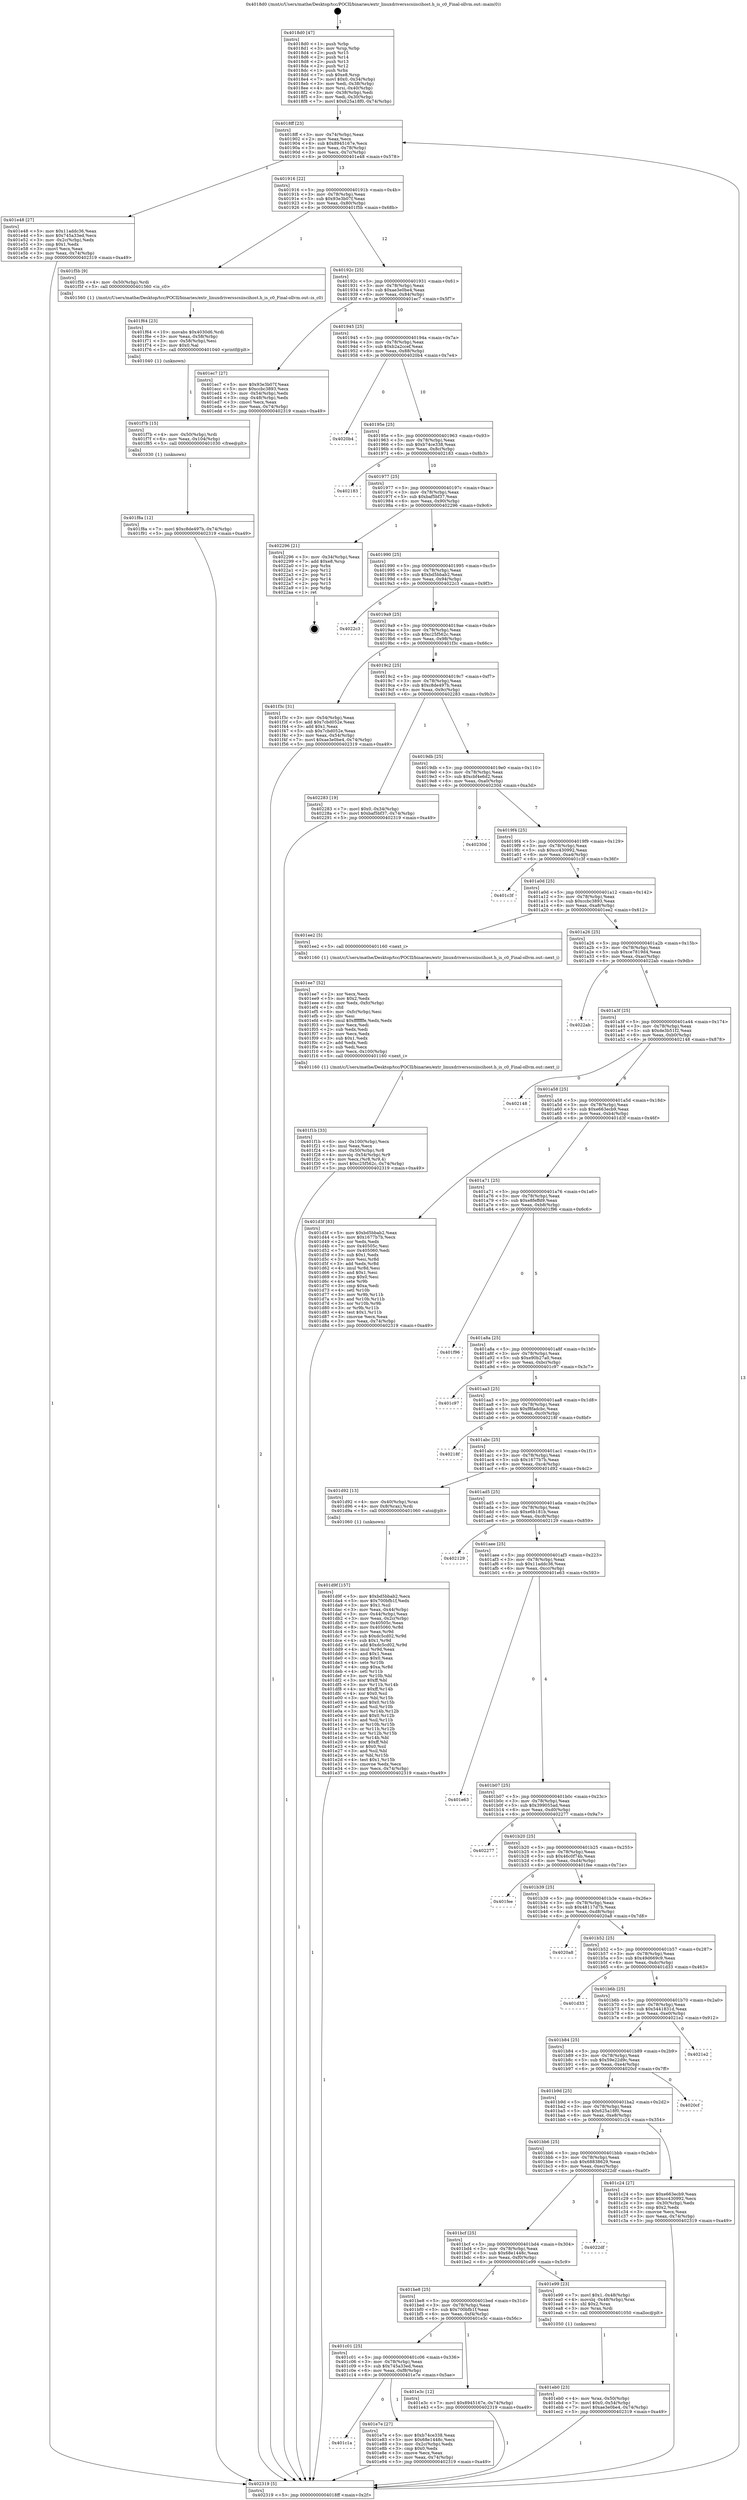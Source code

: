 digraph "0x4018d0" {
  label = "0x4018d0 (/mnt/c/Users/mathe/Desktop/tcc/POCII/binaries/extr_linuxdriversscsiiscihost.h_is_c0_Final-ollvm.out::main(0))"
  labelloc = "t"
  node[shape=record]

  Entry [label="",width=0.3,height=0.3,shape=circle,fillcolor=black,style=filled]
  "0x4018ff" [label="{
     0x4018ff [23]\l
     | [instrs]\l
     &nbsp;&nbsp;0x4018ff \<+3\>: mov -0x74(%rbp),%eax\l
     &nbsp;&nbsp;0x401902 \<+2\>: mov %eax,%ecx\l
     &nbsp;&nbsp;0x401904 \<+6\>: sub $0x8945167e,%ecx\l
     &nbsp;&nbsp;0x40190a \<+3\>: mov %eax,-0x78(%rbp)\l
     &nbsp;&nbsp;0x40190d \<+3\>: mov %ecx,-0x7c(%rbp)\l
     &nbsp;&nbsp;0x401910 \<+6\>: je 0000000000401e48 \<main+0x578\>\l
  }"]
  "0x401e48" [label="{
     0x401e48 [27]\l
     | [instrs]\l
     &nbsp;&nbsp;0x401e48 \<+5\>: mov $0x11addc36,%eax\l
     &nbsp;&nbsp;0x401e4d \<+5\>: mov $0x745a33ed,%ecx\l
     &nbsp;&nbsp;0x401e52 \<+3\>: mov -0x2c(%rbp),%edx\l
     &nbsp;&nbsp;0x401e55 \<+3\>: cmp $0x1,%edx\l
     &nbsp;&nbsp;0x401e58 \<+3\>: cmovl %ecx,%eax\l
     &nbsp;&nbsp;0x401e5b \<+3\>: mov %eax,-0x74(%rbp)\l
     &nbsp;&nbsp;0x401e5e \<+5\>: jmp 0000000000402319 \<main+0xa49\>\l
  }"]
  "0x401916" [label="{
     0x401916 [22]\l
     | [instrs]\l
     &nbsp;&nbsp;0x401916 \<+5\>: jmp 000000000040191b \<main+0x4b\>\l
     &nbsp;&nbsp;0x40191b \<+3\>: mov -0x78(%rbp),%eax\l
     &nbsp;&nbsp;0x40191e \<+5\>: sub $0x93e3b07f,%eax\l
     &nbsp;&nbsp;0x401923 \<+3\>: mov %eax,-0x80(%rbp)\l
     &nbsp;&nbsp;0x401926 \<+6\>: je 0000000000401f5b \<main+0x68b\>\l
  }"]
  Exit [label="",width=0.3,height=0.3,shape=circle,fillcolor=black,style=filled,peripheries=2]
  "0x401f5b" [label="{
     0x401f5b [9]\l
     | [instrs]\l
     &nbsp;&nbsp;0x401f5b \<+4\>: mov -0x50(%rbp),%rdi\l
     &nbsp;&nbsp;0x401f5f \<+5\>: call 0000000000401560 \<is_c0\>\l
     | [calls]\l
     &nbsp;&nbsp;0x401560 \{1\} (/mnt/c/Users/mathe/Desktop/tcc/POCII/binaries/extr_linuxdriversscsiiscihost.h_is_c0_Final-ollvm.out::is_c0)\l
  }"]
  "0x40192c" [label="{
     0x40192c [25]\l
     | [instrs]\l
     &nbsp;&nbsp;0x40192c \<+5\>: jmp 0000000000401931 \<main+0x61\>\l
     &nbsp;&nbsp;0x401931 \<+3\>: mov -0x78(%rbp),%eax\l
     &nbsp;&nbsp;0x401934 \<+5\>: sub $0xae3e0be4,%eax\l
     &nbsp;&nbsp;0x401939 \<+6\>: mov %eax,-0x84(%rbp)\l
     &nbsp;&nbsp;0x40193f \<+6\>: je 0000000000401ec7 \<main+0x5f7\>\l
  }"]
  "0x401f8a" [label="{
     0x401f8a [12]\l
     | [instrs]\l
     &nbsp;&nbsp;0x401f8a \<+7\>: movl $0xc8de497b,-0x74(%rbp)\l
     &nbsp;&nbsp;0x401f91 \<+5\>: jmp 0000000000402319 \<main+0xa49\>\l
  }"]
  "0x401ec7" [label="{
     0x401ec7 [27]\l
     | [instrs]\l
     &nbsp;&nbsp;0x401ec7 \<+5\>: mov $0x93e3b07f,%eax\l
     &nbsp;&nbsp;0x401ecc \<+5\>: mov $0xccbc3893,%ecx\l
     &nbsp;&nbsp;0x401ed1 \<+3\>: mov -0x54(%rbp),%edx\l
     &nbsp;&nbsp;0x401ed4 \<+3\>: cmp -0x48(%rbp),%edx\l
     &nbsp;&nbsp;0x401ed7 \<+3\>: cmovl %ecx,%eax\l
     &nbsp;&nbsp;0x401eda \<+3\>: mov %eax,-0x74(%rbp)\l
     &nbsp;&nbsp;0x401edd \<+5\>: jmp 0000000000402319 \<main+0xa49\>\l
  }"]
  "0x401945" [label="{
     0x401945 [25]\l
     | [instrs]\l
     &nbsp;&nbsp;0x401945 \<+5\>: jmp 000000000040194a \<main+0x7a\>\l
     &nbsp;&nbsp;0x40194a \<+3\>: mov -0x78(%rbp),%eax\l
     &nbsp;&nbsp;0x40194d \<+5\>: sub $0xb2a2ccef,%eax\l
     &nbsp;&nbsp;0x401952 \<+6\>: mov %eax,-0x88(%rbp)\l
     &nbsp;&nbsp;0x401958 \<+6\>: je 00000000004020b4 \<main+0x7e4\>\l
  }"]
  "0x401f7b" [label="{
     0x401f7b [15]\l
     | [instrs]\l
     &nbsp;&nbsp;0x401f7b \<+4\>: mov -0x50(%rbp),%rdi\l
     &nbsp;&nbsp;0x401f7f \<+6\>: mov %eax,-0x104(%rbp)\l
     &nbsp;&nbsp;0x401f85 \<+5\>: call 0000000000401030 \<free@plt\>\l
     | [calls]\l
     &nbsp;&nbsp;0x401030 \{1\} (unknown)\l
  }"]
  "0x4020b4" [label="{
     0x4020b4\l
  }", style=dashed]
  "0x40195e" [label="{
     0x40195e [25]\l
     | [instrs]\l
     &nbsp;&nbsp;0x40195e \<+5\>: jmp 0000000000401963 \<main+0x93\>\l
     &nbsp;&nbsp;0x401963 \<+3\>: mov -0x78(%rbp),%eax\l
     &nbsp;&nbsp;0x401966 \<+5\>: sub $0xb74ce338,%eax\l
     &nbsp;&nbsp;0x40196b \<+6\>: mov %eax,-0x8c(%rbp)\l
     &nbsp;&nbsp;0x401971 \<+6\>: je 0000000000402183 \<main+0x8b3\>\l
  }"]
  "0x401f64" [label="{
     0x401f64 [23]\l
     | [instrs]\l
     &nbsp;&nbsp;0x401f64 \<+10\>: movabs $0x4030d6,%rdi\l
     &nbsp;&nbsp;0x401f6e \<+3\>: mov %eax,-0x58(%rbp)\l
     &nbsp;&nbsp;0x401f71 \<+3\>: mov -0x58(%rbp),%esi\l
     &nbsp;&nbsp;0x401f74 \<+2\>: mov $0x0,%al\l
     &nbsp;&nbsp;0x401f76 \<+5\>: call 0000000000401040 \<printf@plt\>\l
     | [calls]\l
     &nbsp;&nbsp;0x401040 \{1\} (unknown)\l
  }"]
  "0x402183" [label="{
     0x402183\l
  }", style=dashed]
  "0x401977" [label="{
     0x401977 [25]\l
     | [instrs]\l
     &nbsp;&nbsp;0x401977 \<+5\>: jmp 000000000040197c \<main+0xac\>\l
     &nbsp;&nbsp;0x40197c \<+3\>: mov -0x78(%rbp),%eax\l
     &nbsp;&nbsp;0x40197f \<+5\>: sub $0xbaf5bf37,%eax\l
     &nbsp;&nbsp;0x401984 \<+6\>: mov %eax,-0x90(%rbp)\l
     &nbsp;&nbsp;0x40198a \<+6\>: je 0000000000402296 \<main+0x9c6\>\l
  }"]
  "0x401f1b" [label="{
     0x401f1b [33]\l
     | [instrs]\l
     &nbsp;&nbsp;0x401f1b \<+6\>: mov -0x100(%rbp),%ecx\l
     &nbsp;&nbsp;0x401f21 \<+3\>: imul %eax,%ecx\l
     &nbsp;&nbsp;0x401f24 \<+4\>: mov -0x50(%rbp),%r8\l
     &nbsp;&nbsp;0x401f28 \<+4\>: movslq -0x54(%rbp),%r9\l
     &nbsp;&nbsp;0x401f2c \<+4\>: mov %ecx,(%r8,%r9,4)\l
     &nbsp;&nbsp;0x401f30 \<+7\>: movl $0xc25f562c,-0x74(%rbp)\l
     &nbsp;&nbsp;0x401f37 \<+5\>: jmp 0000000000402319 \<main+0xa49\>\l
  }"]
  "0x402296" [label="{
     0x402296 [21]\l
     | [instrs]\l
     &nbsp;&nbsp;0x402296 \<+3\>: mov -0x34(%rbp),%eax\l
     &nbsp;&nbsp;0x402299 \<+7\>: add $0xe8,%rsp\l
     &nbsp;&nbsp;0x4022a0 \<+1\>: pop %rbx\l
     &nbsp;&nbsp;0x4022a1 \<+2\>: pop %r12\l
     &nbsp;&nbsp;0x4022a3 \<+2\>: pop %r13\l
     &nbsp;&nbsp;0x4022a5 \<+2\>: pop %r14\l
     &nbsp;&nbsp;0x4022a7 \<+2\>: pop %r15\l
     &nbsp;&nbsp;0x4022a9 \<+1\>: pop %rbp\l
     &nbsp;&nbsp;0x4022aa \<+1\>: ret\l
  }"]
  "0x401990" [label="{
     0x401990 [25]\l
     | [instrs]\l
     &nbsp;&nbsp;0x401990 \<+5\>: jmp 0000000000401995 \<main+0xc5\>\l
     &nbsp;&nbsp;0x401995 \<+3\>: mov -0x78(%rbp),%eax\l
     &nbsp;&nbsp;0x401998 \<+5\>: sub $0xbd5bbab2,%eax\l
     &nbsp;&nbsp;0x40199d \<+6\>: mov %eax,-0x94(%rbp)\l
     &nbsp;&nbsp;0x4019a3 \<+6\>: je 00000000004022c3 \<main+0x9f3\>\l
  }"]
  "0x401ee7" [label="{
     0x401ee7 [52]\l
     | [instrs]\l
     &nbsp;&nbsp;0x401ee7 \<+2\>: xor %ecx,%ecx\l
     &nbsp;&nbsp;0x401ee9 \<+5\>: mov $0x2,%edx\l
     &nbsp;&nbsp;0x401eee \<+6\>: mov %edx,-0xfc(%rbp)\l
     &nbsp;&nbsp;0x401ef4 \<+1\>: cltd\l
     &nbsp;&nbsp;0x401ef5 \<+6\>: mov -0xfc(%rbp),%esi\l
     &nbsp;&nbsp;0x401efb \<+2\>: idiv %esi\l
     &nbsp;&nbsp;0x401efd \<+6\>: imul $0xfffffffe,%edx,%edx\l
     &nbsp;&nbsp;0x401f03 \<+2\>: mov %ecx,%edi\l
     &nbsp;&nbsp;0x401f05 \<+2\>: sub %edx,%edi\l
     &nbsp;&nbsp;0x401f07 \<+2\>: mov %ecx,%edx\l
     &nbsp;&nbsp;0x401f09 \<+3\>: sub $0x1,%edx\l
     &nbsp;&nbsp;0x401f0c \<+2\>: add %edx,%edi\l
     &nbsp;&nbsp;0x401f0e \<+2\>: sub %edi,%ecx\l
     &nbsp;&nbsp;0x401f10 \<+6\>: mov %ecx,-0x100(%rbp)\l
     &nbsp;&nbsp;0x401f16 \<+5\>: call 0000000000401160 \<next_i\>\l
     | [calls]\l
     &nbsp;&nbsp;0x401160 \{1\} (/mnt/c/Users/mathe/Desktop/tcc/POCII/binaries/extr_linuxdriversscsiiscihost.h_is_c0_Final-ollvm.out::next_i)\l
  }"]
  "0x4022c3" [label="{
     0x4022c3\l
  }", style=dashed]
  "0x4019a9" [label="{
     0x4019a9 [25]\l
     | [instrs]\l
     &nbsp;&nbsp;0x4019a9 \<+5\>: jmp 00000000004019ae \<main+0xde\>\l
     &nbsp;&nbsp;0x4019ae \<+3\>: mov -0x78(%rbp),%eax\l
     &nbsp;&nbsp;0x4019b1 \<+5\>: sub $0xc25f562c,%eax\l
     &nbsp;&nbsp;0x4019b6 \<+6\>: mov %eax,-0x98(%rbp)\l
     &nbsp;&nbsp;0x4019bc \<+6\>: je 0000000000401f3c \<main+0x66c\>\l
  }"]
  "0x401eb0" [label="{
     0x401eb0 [23]\l
     | [instrs]\l
     &nbsp;&nbsp;0x401eb0 \<+4\>: mov %rax,-0x50(%rbp)\l
     &nbsp;&nbsp;0x401eb4 \<+7\>: movl $0x0,-0x54(%rbp)\l
     &nbsp;&nbsp;0x401ebb \<+7\>: movl $0xae3e0be4,-0x74(%rbp)\l
     &nbsp;&nbsp;0x401ec2 \<+5\>: jmp 0000000000402319 \<main+0xa49\>\l
  }"]
  "0x401f3c" [label="{
     0x401f3c [31]\l
     | [instrs]\l
     &nbsp;&nbsp;0x401f3c \<+3\>: mov -0x54(%rbp),%eax\l
     &nbsp;&nbsp;0x401f3f \<+5\>: add $0x7cbd052e,%eax\l
     &nbsp;&nbsp;0x401f44 \<+3\>: add $0x1,%eax\l
     &nbsp;&nbsp;0x401f47 \<+5\>: sub $0x7cbd052e,%eax\l
     &nbsp;&nbsp;0x401f4c \<+3\>: mov %eax,-0x54(%rbp)\l
     &nbsp;&nbsp;0x401f4f \<+7\>: movl $0xae3e0be4,-0x74(%rbp)\l
     &nbsp;&nbsp;0x401f56 \<+5\>: jmp 0000000000402319 \<main+0xa49\>\l
  }"]
  "0x4019c2" [label="{
     0x4019c2 [25]\l
     | [instrs]\l
     &nbsp;&nbsp;0x4019c2 \<+5\>: jmp 00000000004019c7 \<main+0xf7\>\l
     &nbsp;&nbsp;0x4019c7 \<+3\>: mov -0x78(%rbp),%eax\l
     &nbsp;&nbsp;0x4019ca \<+5\>: sub $0xc8de497b,%eax\l
     &nbsp;&nbsp;0x4019cf \<+6\>: mov %eax,-0x9c(%rbp)\l
     &nbsp;&nbsp;0x4019d5 \<+6\>: je 0000000000402283 \<main+0x9b3\>\l
  }"]
  "0x401c1a" [label="{
     0x401c1a\l
  }", style=dashed]
  "0x402283" [label="{
     0x402283 [19]\l
     | [instrs]\l
     &nbsp;&nbsp;0x402283 \<+7\>: movl $0x0,-0x34(%rbp)\l
     &nbsp;&nbsp;0x40228a \<+7\>: movl $0xbaf5bf37,-0x74(%rbp)\l
     &nbsp;&nbsp;0x402291 \<+5\>: jmp 0000000000402319 \<main+0xa49\>\l
  }"]
  "0x4019db" [label="{
     0x4019db [25]\l
     | [instrs]\l
     &nbsp;&nbsp;0x4019db \<+5\>: jmp 00000000004019e0 \<main+0x110\>\l
     &nbsp;&nbsp;0x4019e0 \<+3\>: mov -0x78(%rbp),%eax\l
     &nbsp;&nbsp;0x4019e3 \<+5\>: sub $0xcbf4e6d2,%eax\l
     &nbsp;&nbsp;0x4019e8 \<+6\>: mov %eax,-0xa0(%rbp)\l
     &nbsp;&nbsp;0x4019ee \<+6\>: je 000000000040230d \<main+0xa3d\>\l
  }"]
  "0x401e7e" [label="{
     0x401e7e [27]\l
     | [instrs]\l
     &nbsp;&nbsp;0x401e7e \<+5\>: mov $0xb74ce338,%eax\l
     &nbsp;&nbsp;0x401e83 \<+5\>: mov $0x68e1448c,%ecx\l
     &nbsp;&nbsp;0x401e88 \<+3\>: mov -0x2c(%rbp),%edx\l
     &nbsp;&nbsp;0x401e8b \<+3\>: cmp $0x0,%edx\l
     &nbsp;&nbsp;0x401e8e \<+3\>: cmove %ecx,%eax\l
     &nbsp;&nbsp;0x401e91 \<+3\>: mov %eax,-0x74(%rbp)\l
     &nbsp;&nbsp;0x401e94 \<+5\>: jmp 0000000000402319 \<main+0xa49\>\l
  }"]
  "0x40230d" [label="{
     0x40230d\l
  }", style=dashed]
  "0x4019f4" [label="{
     0x4019f4 [25]\l
     | [instrs]\l
     &nbsp;&nbsp;0x4019f4 \<+5\>: jmp 00000000004019f9 \<main+0x129\>\l
     &nbsp;&nbsp;0x4019f9 \<+3\>: mov -0x78(%rbp),%eax\l
     &nbsp;&nbsp;0x4019fc \<+5\>: sub $0xcc430992,%eax\l
     &nbsp;&nbsp;0x401a01 \<+6\>: mov %eax,-0xa4(%rbp)\l
     &nbsp;&nbsp;0x401a07 \<+6\>: je 0000000000401c3f \<main+0x36f\>\l
  }"]
  "0x401c01" [label="{
     0x401c01 [25]\l
     | [instrs]\l
     &nbsp;&nbsp;0x401c01 \<+5\>: jmp 0000000000401c06 \<main+0x336\>\l
     &nbsp;&nbsp;0x401c06 \<+3\>: mov -0x78(%rbp),%eax\l
     &nbsp;&nbsp;0x401c09 \<+5\>: sub $0x745a33ed,%eax\l
     &nbsp;&nbsp;0x401c0e \<+6\>: mov %eax,-0xf8(%rbp)\l
     &nbsp;&nbsp;0x401c14 \<+6\>: je 0000000000401e7e \<main+0x5ae\>\l
  }"]
  "0x401c3f" [label="{
     0x401c3f\l
  }", style=dashed]
  "0x401a0d" [label="{
     0x401a0d [25]\l
     | [instrs]\l
     &nbsp;&nbsp;0x401a0d \<+5\>: jmp 0000000000401a12 \<main+0x142\>\l
     &nbsp;&nbsp;0x401a12 \<+3\>: mov -0x78(%rbp),%eax\l
     &nbsp;&nbsp;0x401a15 \<+5\>: sub $0xccbc3893,%eax\l
     &nbsp;&nbsp;0x401a1a \<+6\>: mov %eax,-0xa8(%rbp)\l
     &nbsp;&nbsp;0x401a20 \<+6\>: je 0000000000401ee2 \<main+0x612\>\l
  }"]
  "0x401e3c" [label="{
     0x401e3c [12]\l
     | [instrs]\l
     &nbsp;&nbsp;0x401e3c \<+7\>: movl $0x8945167e,-0x74(%rbp)\l
     &nbsp;&nbsp;0x401e43 \<+5\>: jmp 0000000000402319 \<main+0xa49\>\l
  }"]
  "0x401ee2" [label="{
     0x401ee2 [5]\l
     | [instrs]\l
     &nbsp;&nbsp;0x401ee2 \<+5\>: call 0000000000401160 \<next_i\>\l
     | [calls]\l
     &nbsp;&nbsp;0x401160 \{1\} (/mnt/c/Users/mathe/Desktop/tcc/POCII/binaries/extr_linuxdriversscsiiscihost.h_is_c0_Final-ollvm.out::next_i)\l
  }"]
  "0x401a26" [label="{
     0x401a26 [25]\l
     | [instrs]\l
     &nbsp;&nbsp;0x401a26 \<+5\>: jmp 0000000000401a2b \<main+0x15b\>\l
     &nbsp;&nbsp;0x401a2b \<+3\>: mov -0x78(%rbp),%eax\l
     &nbsp;&nbsp;0x401a2e \<+5\>: sub $0xce7819d4,%eax\l
     &nbsp;&nbsp;0x401a33 \<+6\>: mov %eax,-0xac(%rbp)\l
     &nbsp;&nbsp;0x401a39 \<+6\>: je 00000000004022ab \<main+0x9db\>\l
  }"]
  "0x401be8" [label="{
     0x401be8 [25]\l
     | [instrs]\l
     &nbsp;&nbsp;0x401be8 \<+5\>: jmp 0000000000401bed \<main+0x31d\>\l
     &nbsp;&nbsp;0x401bed \<+3\>: mov -0x78(%rbp),%eax\l
     &nbsp;&nbsp;0x401bf0 \<+5\>: sub $0x700bfb1f,%eax\l
     &nbsp;&nbsp;0x401bf5 \<+6\>: mov %eax,-0xf4(%rbp)\l
     &nbsp;&nbsp;0x401bfb \<+6\>: je 0000000000401e3c \<main+0x56c\>\l
  }"]
  "0x4022ab" [label="{
     0x4022ab\l
  }", style=dashed]
  "0x401a3f" [label="{
     0x401a3f [25]\l
     | [instrs]\l
     &nbsp;&nbsp;0x401a3f \<+5\>: jmp 0000000000401a44 \<main+0x174\>\l
     &nbsp;&nbsp;0x401a44 \<+3\>: mov -0x78(%rbp),%eax\l
     &nbsp;&nbsp;0x401a47 \<+5\>: sub $0xde3b51f2,%eax\l
     &nbsp;&nbsp;0x401a4c \<+6\>: mov %eax,-0xb0(%rbp)\l
     &nbsp;&nbsp;0x401a52 \<+6\>: je 0000000000402148 \<main+0x878\>\l
  }"]
  "0x401e99" [label="{
     0x401e99 [23]\l
     | [instrs]\l
     &nbsp;&nbsp;0x401e99 \<+7\>: movl $0x1,-0x48(%rbp)\l
     &nbsp;&nbsp;0x401ea0 \<+4\>: movslq -0x48(%rbp),%rax\l
     &nbsp;&nbsp;0x401ea4 \<+4\>: shl $0x2,%rax\l
     &nbsp;&nbsp;0x401ea8 \<+3\>: mov %rax,%rdi\l
     &nbsp;&nbsp;0x401eab \<+5\>: call 0000000000401050 \<malloc@plt\>\l
     | [calls]\l
     &nbsp;&nbsp;0x401050 \{1\} (unknown)\l
  }"]
  "0x402148" [label="{
     0x402148\l
  }", style=dashed]
  "0x401a58" [label="{
     0x401a58 [25]\l
     | [instrs]\l
     &nbsp;&nbsp;0x401a58 \<+5\>: jmp 0000000000401a5d \<main+0x18d\>\l
     &nbsp;&nbsp;0x401a5d \<+3\>: mov -0x78(%rbp),%eax\l
     &nbsp;&nbsp;0x401a60 \<+5\>: sub $0xe663ecb9,%eax\l
     &nbsp;&nbsp;0x401a65 \<+6\>: mov %eax,-0xb4(%rbp)\l
     &nbsp;&nbsp;0x401a6b \<+6\>: je 0000000000401d3f \<main+0x46f\>\l
  }"]
  "0x401bcf" [label="{
     0x401bcf [25]\l
     | [instrs]\l
     &nbsp;&nbsp;0x401bcf \<+5\>: jmp 0000000000401bd4 \<main+0x304\>\l
     &nbsp;&nbsp;0x401bd4 \<+3\>: mov -0x78(%rbp),%eax\l
     &nbsp;&nbsp;0x401bd7 \<+5\>: sub $0x68e1448c,%eax\l
     &nbsp;&nbsp;0x401bdc \<+6\>: mov %eax,-0xf0(%rbp)\l
     &nbsp;&nbsp;0x401be2 \<+6\>: je 0000000000401e99 \<main+0x5c9\>\l
  }"]
  "0x401d3f" [label="{
     0x401d3f [83]\l
     | [instrs]\l
     &nbsp;&nbsp;0x401d3f \<+5\>: mov $0xbd5bbab2,%eax\l
     &nbsp;&nbsp;0x401d44 \<+5\>: mov $0x1677b7b,%ecx\l
     &nbsp;&nbsp;0x401d49 \<+2\>: xor %edx,%edx\l
     &nbsp;&nbsp;0x401d4b \<+7\>: mov 0x40505c,%esi\l
     &nbsp;&nbsp;0x401d52 \<+7\>: mov 0x405060,%edi\l
     &nbsp;&nbsp;0x401d59 \<+3\>: sub $0x1,%edx\l
     &nbsp;&nbsp;0x401d5c \<+3\>: mov %esi,%r8d\l
     &nbsp;&nbsp;0x401d5f \<+3\>: add %edx,%r8d\l
     &nbsp;&nbsp;0x401d62 \<+4\>: imul %r8d,%esi\l
     &nbsp;&nbsp;0x401d66 \<+3\>: and $0x1,%esi\l
     &nbsp;&nbsp;0x401d69 \<+3\>: cmp $0x0,%esi\l
     &nbsp;&nbsp;0x401d6c \<+4\>: sete %r9b\l
     &nbsp;&nbsp;0x401d70 \<+3\>: cmp $0xa,%edi\l
     &nbsp;&nbsp;0x401d73 \<+4\>: setl %r10b\l
     &nbsp;&nbsp;0x401d77 \<+3\>: mov %r9b,%r11b\l
     &nbsp;&nbsp;0x401d7a \<+3\>: and %r10b,%r11b\l
     &nbsp;&nbsp;0x401d7d \<+3\>: xor %r10b,%r9b\l
     &nbsp;&nbsp;0x401d80 \<+3\>: or %r9b,%r11b\l
     &nbsp;&nbsp;0x401d83 \<+4\>: test $0x1,%r11b\l
     &nbsp;&nbsp;0x401d87 \<+3\>: cmovne %ecx,%eax\l
     &nbsp;&nbsp;0x401d8a \<+3\>: mov %eax,-0x74(%rbp)\l
     &nbsp;&nbsp;0x401d8d \<+5\>: jmp 0000000000402319 \<main+0xa49\>\l
  }"]
  "0x401a71" [label="{
     0x401a71 [25]\l
     | [instrs]\l
     &nbsp;&nbsp;0x401a71 \<+5\>: jmp 0000000000401a76 \<main+0x1a6\>\l
     &nbsp;&nbsp;0x401a76 \<+3\>: mov -0x78(%rbp),%eax\l
     &nbsp;&nbsp;0x401a79 \<+5\>: sub $0xe8feffd9,%eax\l
     &nbsp;&nbsp;0x401a7e \<+6\>: mov %eax,-0xb8(%rbp)\l
     &nbsp;&nbsp;0x401a84 \<+6\>: je 0000000000401f96 \<main+0x6c6\>\l
  }"]
  "0x4022df" [label="{
     0x4022df\l
  }", style=dashed]
  "0x401f96" [label="{
     0x401f96\l
  }", style=dashed]
  "0x401a8a" [label="{
     0x401a8a [25]\l
     | [instrs]\l
     &nbsp;&nbsp;0x401a8a \<+5\>: jmp 0000000000401a8f \<main+0x1bf\>\l
     &nbsp;&nbsp;0x401a8f \<+3\>: mov -0x78(%rbp),%eax\l
     &nbsp;&nbsp;0x401a92 \<+5\>: sub $0xe90b27a0,%eax\l
     &nbsp;&nbsp;0x401a97 \<+6\>: mov %eax,-0xbc(%rbp)\l
     &nbsp;&nbsp;0x401a9d \<+6\>: je 0000000000401c97 \<main+0x3c7\>\l
  }"]
  "0x401d9f" [label="{
     0x401d9f [157]\l
     | [instrs]\l
     &nbsp;&nbsp;0x401d9f \<+5\>: mov $0xbd5bbab2,%ecx\l
     &nbsp;&nbsp;0x401da4 \<+5\>: mov $0x700bfb1f,%edx\l
     &nbsp;&nbsp;0x401da9 \<+3\>: mov $0x1,%sil\l
     &nbsp;&nbsp;0x401dac \<+3\>: mov %eax,-0x44(%rbp)\l
     &nbsp;&nbsp;0x401daf \<+3\>: mov -0x44(%rbp),%eax\l
     &nbsp;&nbsp;0x401db2 \<+3\>: mov %eax,-0x2c(%rbp)\l
     &nbsp;&nbsp;0x401db5 \<+7\>: mov 0x40505c,%eax\l
     &nbsp;&nbsp;0x401dbc \<+8\>: mov 0x405060,%r8d\l
     &nbsp;&nbsp;0x401dc4 \<+3\>: mov %eax,%r9d\l
     &nbsp;&nbsp;0x401dc7 \<+7\>: sub $0xdc5cd02,%r9d\l
     &nbsp;&nbsp;0x401dce \<+4\>: sub $0x1,%r9d\l
     &nbsp;&nbsp;0x401dd2 \<+7\>: add $0xdc5cd02,%r9d\l
     &nbsp;&nbsp;0x401dd9 \<+4\>: imul %r9d,%eax\l
     &nbsp;&nbsp;0x401ddd \<+3\>: and $0x1,%eax\l
     &nbsp;&nbsp;0x401de0 \<+3\>: cmp $0x0,%eax\l
     &nbsp;&nbsp;0x401de3 \<+4\>: sete %r10b\l
     &nbsp;&nbsp;0x401de7 \<+4\>: cmp $0xa,%r8d\l
     &nbsp;&nbsp;0x401deb \<+4\>: setl %r11b\l
     &nbsp;&nbsp;0x401def \<+3\>: mov %r10b,%bl\l
     &nbsp;&nbsp;0x401df2 \<+3\>: xor $0xff,%bl\l
     &nbsp;&nbsp;0x401df5 \<+3\>: mov %r11b,%r14b\l
     &nbsp;&nbsp;0x401df8 \<+4\>: xor $0xff,%r14b\l
     &nbsp;&nbsp;0x401dfc \<+4\>: xor $0x0,%sil\l
     &nbsp;&nbsp;0x401e00 \<+3\>: mov %bl,%r15b\l
     &nbsp;&nbsp;0x401e03 \<+4\>: and $0x0,%r15b\l
     &nbsp;&nbsp;0x401e07 \<+3\>: and %sil,%r10b\l
     &nbsp;&nbsp;0x401e0a \<+3\>: mov %r14b,%r12b\l
     &nbsp;&nbsp;0x401e0d \<+4\>: and $0x0,%r12b\l
     &nbsp;&nbsp;0x401e11 \<+3\>: and %sil,%r11b\l
     &nbsp;&nbsp;0x401e14 \<+3\>: or %r10b,%r15b\l
     &nbsp;&nbsp;0x401e17 \<+3\>: or %r11b,%r12b\l
     &nbsp;&nbsp;0x401e1a \<+3\>: xor %r12b,%r15b\l
     &nbsp;&nbsp;0x401e1d \<+3\>: or %r14b,%bl\l
     &nbsp;&nbsp;0x401e20 \<+3\>: xor $0xff,%bl\l
     &nbsp;&nbsp;0x401e23 \<+4\>: or $0x0,%sil\l
     &nbsp;&nbsp;0x401e27 \<+3\>: and %sil,%bl\l
     &nbsp;&nbsp;0x401e2a \<+3\>: or %bl,%r15b\l
     &nbsp;&nbsp;0x401e2d \<+4\>: test $0x1,%r15b\l
     &nbsp;&nbsp;0x401e31 \<+3\>: cmovne %edx,%ecx\l
     &nbsp;&nbsp;0x401e34 \<+3\>: mov %ecx,-0x74(%rbp)\l
     &nbsp;&nbsp;0x401e37 \<+5\>: jmp 0000000000402319 \<main+0xa49\>\l
  }"]
  "0x401c97" [label="{
     0x401c97\l
  }", style=dashed]
  "0x401aa3" [label="{
     0x401aa3 [25]\l
     | [instrs]\l
     &nbsp;&nbsp;0x401aa3 \<+5\>: jmp 0000000000401aa8 \<main+0x1d8\>\l
     &nbsp;&nbsp;0x401aa8 \<+3\>: mov -0x78(%rbp),%eax\l
     &nbsp;&nbsp;0x401aab \<+5\>: sub $0xf8fadcbc,%eax\l
     &nbsp;&nbsp;0x401ab0 \<+6\>: mov %eax,-0xc0(%rbp)\l
     &nbsp;&nbsp;0x401ab6 \<+6\>: je 000000000040218f \<main+0x8bf\>\l
  }"]
  "0x4018d0" [label="{
     0x4018d0 [47]\l
     | [instrs]\l
     &nbsp;&nbsp;0x4018d0 \<+1\>: push %rbp\l
     &nbsp;&nbsp;0x4018d1 \<+3\>: mov %rsp,%rbp\l
     &nbsp;&nbsp;0x4018d4 \<+2\>: push %r15\l
     &nbsp;&nbsp;0x4018d6 \<+2\>: push %r14\l
     &nbsp;&nbsp;0x4018d8 \<+2\>: push %r13\l
     &nbsp;&nbsp;0x4018da \<+2\>: push %r12\l
     &nbsp;&nbsp;0x4018dc \<+1\>: push %rbx\l
     &nbsp;&nbsp;0x4018dd \<+7\>: sub $0xe8,%rsp\l
     &nbsp;&nbsp;0x4018e4 \<+7\>: movl $0x0,-0x34(%rbp)\l
     &nbsp;&nbsp;0x4018eb \<+3\>: mov %edi,-0x38(%rbp)\l
     &nbsp;&nbsp;0x4018ee \<+4\>: mov %rsi,-0x40(%rbp)\l
     &nbsp;&nbsp;0x4018f2 \<+3\>: mov -0x38(%rbp),%edi\l
     &nbsp;&nbsp;0x4018f5 \<+3\>: mov %edi,-0x30(%rbp)\l
     &nbsp;&nbsp;0x4018f8 \<+7\>: movl $0x625a18f0,-0x74(%rbp)\l
  }"]
  "0x40218f" [label="{
     0x40218f\l
  }", style=dashed]
  "0x401abc" [label="{
     0x401abc [25]\l
     | [instrs]\l
     &nbsp;&nbsp;0x401abc \<+5\>: jmp 0000000000401ac1 \<main+0x1f1\>\l
     &nbsp;&nbsp;0x401ac1 \<+3\>: mov -0x78(%rbp),%eax\l
     &nbsp;&nbsp;0x401ac4 \<+5\>: sub $0x1677b7b,%eax\l
     &nbsp;&nbsp;0x401ac9 \<+6\>: mov %eax,-0xc4(%rbp)\l
     &nbsp;&nbsp;0x401acf \<+6\>: je 0000000000401d92 \<main+0x4c2\>\l
  }"]
  "0x402319" [label="{
     0x402319 [5]\l
     | [instrs]\l
     &nbsp;&nbsp;0x402319 \<+5\>: jmp 00000000004018ff \<main+0x2f\>\l
  }"]
  "0x401d92" [label="{
     0x401d92 [13]\l
     | [instrs]\l
     &nbsp;&nbsp;0x401d92 \<+4\>: mov -0x40(%rbp),%rax\l
     &nbsp;&nbsp;0x401d96 \<+4\>: mov 0x8(%rax),%rdi\l
     &nbsp;&nbsp;0x401d9a \<+5\>: call 0000000000401060 \<atoi@plt\>\l
     | [calls]\l
     &nbsp;&nbsp;0x401060 \{1\} (unknown)\l
  }"]
  "0x401ad5" [label="{
     0x401ad5 [25]\l
     | [instrs]\l
     &nbsp;&nbsp;0x401ad5 \<+5\>: jmp 0000000000401ada \<main+0x20a\>\l
     &nbsp;&nbsp;0x401ada \<+3\>: mov -0x78(%rbp),%eax\l
     &nbsp;&nbsp;0x401add \<+5\>: sub $0xe6b181b,%eax\l
     &nbsp;&nbsp;0x401ae2 \<+6\>: mov %eax,-0xc8(%rbp)\l
     &nbsp;&nbsp;0x401ae8 \<+6\>: je 0000000000402129 \<main+0x859\>\l
  }"]
  "0x401bb6" [label="{
     0x401bb6 [25]\l
     | [instrs]\l
     &nbsp;&nbsp;0x401bb6 \<+5\>: jmp 0000000000401bbb \<main+0x2eb\>\l
     &nbsp;&nbsp;0x401bbb \<+3\>: mov -0x78(%rbp),%eax\l
     &nbsp;&nbsp;0x401bbe \<+5\>: sub $0x68838629,%eax\l
     &nbsp;&nbsp;0x401bc3 \<+6\>: mov %eax,-0xec(%rbp)\l
     &nbsp;&nbsp;0x401bc9 \<+6\>: je 00000000004022df \<main+0xa0f\>\l
  }"]
  "0x402129" [label="{
     0x402129\l
  }", style=dashed]
  "0x401aee" [label="{
     0x401aee [25]\l
     | [instrs]\l
     &nbsp;&nbsp;0x401aee \<+5\>: jmp 0000000000401af3 \<main+0x223\>\l
     &nbsp;&nbsp;0x401af3 \<+3\>: mov -0x78(%rbp),%eax\l
     &nbsp;&nbsp;0x401af6 \<+5\>: sub $0x11addc36,%eax\l
     &nbsp;&nbsp;0x401afb \<+6\>: mov %eax,-0xcc(%rbp)\l
     &nbsp;&nbsp;0x401b01 \<+6\>: je 0000000000401e63 \<main+0x593\>\l
  }"]
  "0x401c24" [label="{
     0x401c24 [27]\l
     | [instrs]\l
     &nbsp;&nbsp;0x401c24 \<+5\>: mov $0xe663ecb9,%eax\l
     &nbsp;&nbsp;0x401c29 \<+5\>: mov $0xcc430992,%ecx\l
     &nbsp;&nbsp;0x401c2e \<+3\>: mov -0x30(%rbp),%edx\l
     &nbsp;&nbsp;0x401c31 \<+3\>: cmp $0x2,%edx\l
     &nbsp;&nbsp;0x401c34 \<+3\>: cmovne %ecx,%eax\l
     &nbsp;&nbsp;0x401c37 \<+3\>: mov %eax,-0x74(%rbp)\l
     &nbsp;&nbsp;0x401c3a \<+5\>: jmp 0000000000402319 \<main+0xa49\>\l
  }"]
  "0x401e63" [label="{
     0x401e63\l
  }", style=dashed]
  "0x401b07" [label="{
     0x401b07 [25]\l
     | [instrs]\l
     &nbsp;&nbsp;0x401b07 \<+5\>: jmp 0000000000401b0c \<main+0x23c\>\l
     &nbsp;&nbsp;0x401b0c \<+3\>: mov -0x78(%rbp),%eax\l
     &nbsp;&nbsp;0x401b0f \<+5\>: sub $0x399055ad,%eax\l
     &nbsp;&nbsp;0x401b14 \<+6\>: mov %eax,-0xd0(%rbp)\l
     &nbsp;&nbsp;0x401b1a \<+6\>: je 0000000000402277 \<main+0x9a7\>\l
  }"]
  "0x401b9d" [label="{
     0x401b9d [25]\l
     | [instrs]\l
     &nbsp;&nbsp;0x401b9d \<+5\>: jmp 0000000000401ba2 \<main+0x2d2\>\l
     &nbsp;&nbsp;0x401ba2 \<+3\>: mov -0x78(%rbp),%eax\l
     &nbsp;&nbsp;0x401ba5 \<+5\>: sub $0x625a18f0,%eax\l
     &nbsp;&nbsp;0x401baa \<+6\>: mov %eax,-0xe8(%rbp)\l
     &nbsp;&nbsp;0x401bb0 \<+6\>: je 0000000000401c24 \<main+0x354\>\l
  }"]
  "0x402277" [label="{
     0x402277\l
  }", style=dashed]
  "0x401b20" [label="{
     0x401b20 [25]\l
     | [instrs]\l
     &nbsp;&nbsp;0x401b20 \<+5\>: jmp 0000000000401b25 \<main+0x255\>\l
     &nbsp;&nbsp;0x401b25 \<+3\>: mov -0x78(%rbp),%eax\l
     &nbsp;&nbsp;0x401b28 \<+5\>: sub $0x46c0f74b,%eax\l
     &nbsp;&nbsp;0x401b2d \<+6\>: mov %eax,-0xd4(%rbp)\l
     &nbsp;&nbsp;0x401b33 \<+6\>: je 0000000000401fee \<main+0x71e\>\l
  }"]
  "0x4020cf" [label="{
     0x4020cf\l
  }", style=dashed]
  "0x401fee" [label="{
     0x401fee\l
  }", style=dashed]
  "0x401b39" [label="{
     0x401b39 [25]\l
     | [instrs]\l
     &nbsp;&nbsp;0x401b39 \<+5\>: jmp 0000000000401b3e \<main+0x26e\>\l
     &nbsp;&nbsp;0x401b3e \<+3\>: mov -0x78(%rbp),%eax\l
     &nbsp;&nbsp;0x401b41 \<+5\>: sub $0x48117d7b,%eax\l
     &nbsp;&nbsp;0x401b46 \<+6\>: mov %eax,-0xd8(%rbp)\l
     &nbsp;&nbsp;0x401b4c \<+6\>: je 00000000004020a8 \<main+0x7d8\>\l
  }"]
  "0x401b84" [label="{
     0x401b84 [25]\l
     | [instrs]\l
     &nbsp;&nbsp;0x401b84 \<+5\>: jmp 0000000000401b89 \<main+0x2b9\>\l
     &nbsp;&nbsp;0x401b89 \<+3\>: mov -0x78(%rbp),%eax\l
     &nbsp;&nbsp;0x401b8c \<+5\>: sub $0x59e22d9c,%eax\l
     &nbsp;&nbsp;0x401b91 \<+6\>: mov %eax,-0xe4(%rbp)\l
     &nbsp;&nbsp;0x401b97 \<+6\>: je 00000000004020cf \<main+0x7ff\>\l
  }"]
  "0x4020a8" [label="{
     0x4020a8\l
  }", style=dashed]
  "0x401b52" [label="{
     0x401b52 [25]\l
     | [instrs]\l
     &nbsp;&nbsp;0x401b52 \<+5\>: jmp 0000000000401b57 \<main+0x287\>\l
     &nbsp;&nbsp;0x401b57 \<+3\>: mov -0x78(%rbp),%eax\l
     &nbsp;&nbsp;0x401b5a \<+5\>: sub $0x49d669c9,%eax\l
     &nbsp;&nbsp;0x401b5f \<+6\>: mov %eax,-0xdc(%rbp)\l
     &nbsp;&nbsp;0x401b65 \<+6\>: je 0000000000401d33 \<main+0x463\>\l
  }"]
  "0x4021e2" [label="{
     0x4021e2\l
  }", style=dashed]
  "0x401d33" [label="{
     0x401d33\l
  }", style=dashed]
  "0x401b6b" [label="{
     0x401b6b [25]\l
     | [instrs]\l
     &nbsp;&nbsp;0x401b6b \<+5\>: jmp 0000000000401b70 \<main+0x2a0\>\l
     &nbsp;&nbsp;0x401b70 \<+3\>: mov -0x78(%rbp),%eax\l
     &nbsp;&nbsp;0x401b73 \<+5\>: sub $0x5441831d,%eax\l
     &nbsp;&nbsp;0x401b78 \<+6\>: mov %eax,-0xe0(%rbp)\l
     &nbsp;&nbsp;0x401b7e \<+6\>: je 00000000004021e2 \<main+0x912\>\l
  }"]
  Entry -> "0x4018d0" [label=" 1"]
  "0x4018ff" -> "0x401e48" [label=" 1"]
  "0x4018ff" -> "0x401916" [label=" 13"]
  "0x402296" -> Exit [label=" 1"]
  "0x401916" -> "0x401f5b" [label=" 1"]
  "0x401916" -> "0x40192c" [label=" 12"]
  "0x402283" -> "0x402319" [label=" 1"]
  "0x40192c" -> "0x401ec7" [label=" 2"]
  "0x40192c" -> "0x401945" [label=" 10"]
  "0x401f8a" -> "0x402319" [label=" 1"]
  "0x401945" -> "0x4020b4" [label=" 0"]
  "0x401945" -> "0x40195e" [label=" 10"]
  "0x401f7b" -> "0x401f8a" [label=" 1"]
  "0x40195e" -> "0x402183" [label=" 0"]
  "0x40195e" -> "0x401977" [label=" 10"]
  "0x401f64" -> "0x401f7b" [label=" 1"]
  "0x401977" -> "0x402296" [label=" 1"]
  "0x401977" -> "0x401990" [label=" 9"]
  "0x401f5b" -> "0x401f64" [label=" 1"]
  "0x401990" -> "0x4022c3" [label=" 0"]
  "0x401990" -> "0x4019a9" [label=" 9"]
  "0x401f3c" -> "0x402319" [label=" 1"]
  "0x4019a9" -> "0x401f3c" [label=" 1"]
  "0x4019a9" -> "0x4019c2" [label=" 8"]
  "0x401f1b" -> "0x402319" [label=" 1"]
  "0x4019c2" -> "0x402283" [label=" 1"]
  "0x4019c2" -> "0x4019db" [label=" 7"]
  "0x401ee7" -> "0x401f1b" [label=" 1"]
  "0x4019db" -> "0x40230d" [label=" 0"]
  "0x4019db" -> "0x4019f4" [label=" 7"]
  "0x401ee2" -> "0x401ee7" [label=" 1"]
  "0x4019f4" -> "0x401c3f" [label=" 0"]
  "0x4019f4" -> "0x401a0d" [label=" 7"]
  "0x401eb0" -> "0x402319" [label=" 1"]
  "0x401a0d" -> "0x401ee2" [label=" 1"]
  "0x401a0d" -> "0x401a26" [label=" 6"]
  "0x401e99" -> "0x401eb0" [label=" 1"]
  "0x401a26" -> "0x4022ab" [label=" 0"]
  "0x401a26" -> "0x401a3f" [label=" 6"]
  "0x401c01" -> "0x401c1a" [label=" 0"]
  "0x401a3f" -> "0x402148" [label=" 0"]
  "0x401a3f" -> "0x401a58" [label=" 6"]
  "0x401c01" -> "0x401e7e" [label=" 1"]
  "0x401a58" -> "0x401d3f" [label=" 1"]
  "0x401a58" -> "0x401a71" [label=" 5"]
  "0x401e48" -> "0x402319" [label=" 1"]
  "0x401a71" -> "0x401f96" [label=" 0"]
  "0x401a71" -> "0x401a8a" [label=" 5"]
  "0x401e3c" -> "0x402319" [label=" 1"]
  "0x401a8a" -> "0x401c97" [label=" 0"]
  "0x401a8a" -> "0x401aa3" [label=" 5"]
  "0x401be8" -> "0x401e3c" [label=" 1"]
  "0x401aa3" -> "0x40218f" [label=" 0"]
  "0x401aa3" -> "0x401abc" [label=" 5"]
  "0x401e7e" -> "0x402319" [label=" 1"]
  "0x401abc" -> "0x401d92" [label=" 1"]
  "0x401abc" -> "0x401ad5" [label=" 4"]
  "0x401bcf" -> "0x401be8" [label=" 2"]
  "0x401ad5" -> "0x402129" [label=" 0"]
  "0x401ad5" -> "0x401aee" [label=" 4"]
  "0x401bcf" -> "0x401e99" [label=" 1"]
  "0x401aee" -> "0x401e63" [label=" 0"]
  "0x401aee" -> "0x401b07" [label=" 4"]
  "0x401ec7" -> "0x402319" [label=" 2"]
  "0x401b07" -> "0x402277" [label=" 0"]
  "0x401b07" -> "0x401b20" [label=" 4"]
  "0x401bb6" -> "0x4022df" [label=" 0"]
  "0x401b20" -> "0x401fee" [label=" 0"]
  "0x401b20" -> "0x401b39" [label=" 4"]
  "0x401be8" -> "0x401c01" [label=" 1"]
  "0x401b39" -> "0x4020a8" [label=" 0"]
  "0x401b39" -> "0x401b52" [label=" 4"]
  "0x401d92" -> "0x401d9f" [label=" 1"]
  "0x401b52" -> "0x401d33" [label=" 0"]
  "0x401b52" -> "0x401b6b" [label=" 4"]
  "0x401d3f" -> "0x402319" [label=" 1"]
  "0x401b6b" -> "0x4021e2" [label=" 0"]
  "0x401b6b" -> "0x401b84" [label=" 4"]
  "0x401d9f" -> "0x402319" [label=" 1"]
  "0x401b84" -> "0x4020cf" [label=" 0"]
  "0x401b84" -> "0x401b9d" [label=" 4"]
  "0x401bb6" -> "0x401bcf" [label=" 3"]
  "0x401b9d" -> "0x401c24" [label=" 1"]
  "0x401b9d" -> "0x401bb6" [label=" 3"]
  "0x401c24" -> "0x402319" [label=" 1"]
  "0x4018d0" -> "0x4018ff" [label=" 1"]
  "0x402319" -> "0x4018ff" [label=" 13"]
}
